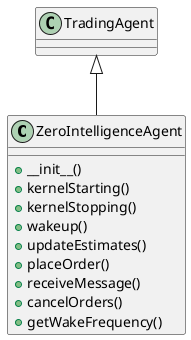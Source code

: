@startuml
class ZeroIntelligenceAgent {
  + __init__()
  + kernelStarting()
  + kernelStopping()
  + wakeup()
  + updateEstimates()
  + placeOrder()
  + receiveMessage()
  + cancelOrders()
  + getWakeFrequency()
}
TradingAgent <|-- ZeroIntelligenceAgent
@enduml